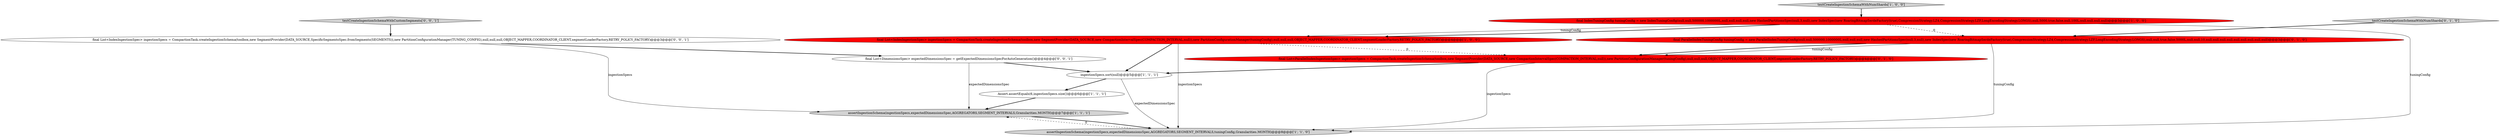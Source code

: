 digraph {
2 [style = filled, label = "assertIngestionSchema(ingestionSpecs,expectedDimensionsSpec,AGGREGATORS,SEGMENT_INTERVALS,Granularities.MONTH)@@@7@@@['1', '1', '1']", fillcolor = lightgray, shape = ellipse image = "AAA0AAABBB1BBB"];
9 [style = filled, label = "final List<ParallelIndexIngestionSpec> ingestionSpecs = CompactionTask.createIngestionSchema(toolbox,new SegmentProvider(DATA_SOURCE,new CompactionIntervalSpec(COMPACTION_INTERVAL,null)),new PartitionConfigurationManager(tuningConfig),null,null,null,OBJECT_MAPPER,COORDINATOR_CLIENT,segmentLoaderFactory,RETRY_POLICY_FACTORY)@@@4@@@['0', '1', '0']", fillcolor = red, shape = ellipse image = "AAA1AAABBB2BBB"];
8 [style = filled, label = "final ParallelIndexTuningConfig tuningConfig = new ParallelIndexTuningConfig(null,null,500000,1000000L,null,null,null,new HashedPartitionsSpec(null,3,null),new IndexSpec(new RoaringBitmapSerdeFactory(true),CompressionStrategy.LZ4,CompressionStrategy.LZF,LongEncodingStrategy.LONGS),null,null,true,false,5000L,null,null,10,null,null,null,null,null,null,null,null,null)@@@3@@@['0', '1', '0']", fillcolor = red, shape = ellipse image = "AAA1AAABBB2BBB"];
1 [style = filled, label = "final IndexTuningConfig tuningConfig = new IndexTuningConfig(null,null,500000,1000000L,null,null,null,null,new HashedPartitionsSpec(null,3,null),new IndexSpec(new RoaringBitmapSerdeFactory(true),CompressionStrategy.LZ4,CompressionStrategy.LZF,LongEncodingStrategy.LONGS),null,5000,true,false,null,100L,null,null,null,null)@@@3@@@['1', '0', '0']", fillcolor = red, shape = ellipse image = "AAA1AAABBB1BBB"];
7 [style = filled, label = "testCreateIngestionSchemaWithNumShards['0', '1', '0']", fillcolor = lightgray, shape = diamond image = "AAA0AAABBB2BBB"];
3 [style = filled, label = "assertIngestionSchema(ingestionSpecs,expectedDimensionsSpec,AGGREGATORS,SEGMENT_INTERVALS,tuningConfig,Granularities.MONTH)@@@8@@@['1', '1', '0']", fillcolor = lightgray, shape = ellipse image = "AAA0AAABBB1BBB"];
4 [style = filled, label = "ingestionSpecs.sort(null)@@@5@@@['1', '1', '1']", fillcolor = white, shape = ellipse image = "AAA0AAABBB1BBB"];
12 [style = filled, label = "final List<IndexIngestionSpec> ingestionSpecs = CompactionTask.createIngestionSchema(toolbox,new SegmentProvider(DATA_SOURCE,SpecificSegmentsSpec.fromSegments(SEGMENTS)),new PartitionConfigurationManager(TUNING_CONFIG),null,null,null,OBJECT_MAPPER,COORDINATOR_CLIENT,segmentLoaderFactory,RETRY_POLICY_FACTORY)@@@3@@@['0', '0', '1']", fillcolor = white, shape = ellipse image = "AAA0AAABBB3BBB"];
0 [style = filled, label = "final List<IndexIngestionSpec> ingestionSpecs = CompactionTask.createIngestionSchema(toolbox,new SegmentProvider(DATA_SOURCE,new CompactionIntervalSpec(COMPACTION_INTERVAL,null)),new PartitionConfigurationManager(tuningConfig),null,null,null,OBJECT_MAPPER,COORDINATOR_CLIENT,segmentLoaderFactory,RETRY_POLICY_FACTORY)@@@4@@@['1', '0', '0']", fillcolor = red, shape = ellipse image = "AAA1AAABBB1BBB"];
11 [style = filled, label = "final List<DimensionsSpec> expectedDimensionsSpec = getExpectedDimensionsSpecForAutoGeneration()@@@4@@@['0', '0', '1']", fillcolor = white, shape = ellipse image = "AAA0AAABBB3BBB"];
5 [style = filled, label = "testCreateIngestionSchemaWithNumShards['1', '0', '0']", fillcolor = lightgray, shape = diamond image = "AAA0AAABBB1BBB"];
10 [style = filled, label = "testCreateIngestionSchemaWithCustomSegments['0', '0', '1']", fillcolor = lightgray, shape = diamond image = "AAA0AAABBB3BBB"];
6 [style = filled, label = "Assert.assertEquals(6,ingestionSpecs.size())@@@6@@@['1', '1', '1']", fillcolor = white, shape = ellipse image = "AAA0AAABBB1BBB"];
3->2 [style = dashed, label="0"];
1->0 [style = solid, label="tuningConfig"];
11->2 [style = solid, label="expectedDimensionsSpec"];
4->6 [style = bold, label=""];
9->4 [style = bold, label=""];
2->3 [style = bold, label=""];
11->4 [style = bold, label=""];
12->11 [style = bold, label=""];
1->0 [style = bold, label=""];
8->9 [style = solid, label="tuningConfig"];
7->8 [style = bold, label=""];
6->2 [style = bold, label=""];
9->3 [style = solid, label="ingestionSpecs"];
5->1 [style = bold, label=""];
8->3 [style = solid, label="tuningConfig"];
0->4 [style = bold, label=""];
10->12 [style = bold, label=""];
8->9 [style = bold, label=""];
4->3 [style = solid, label="expectedDimensionsSpec"];
1->8 [style = dashed, label="0"];
0->9 [style = dashed, label="0"];
1->3 [style = solid, label="tuningConfig"];
0->3 [style = solid, label="ingestionSpecs"];
12->2 [style = solid, label="ingestionSpecs"];
}
